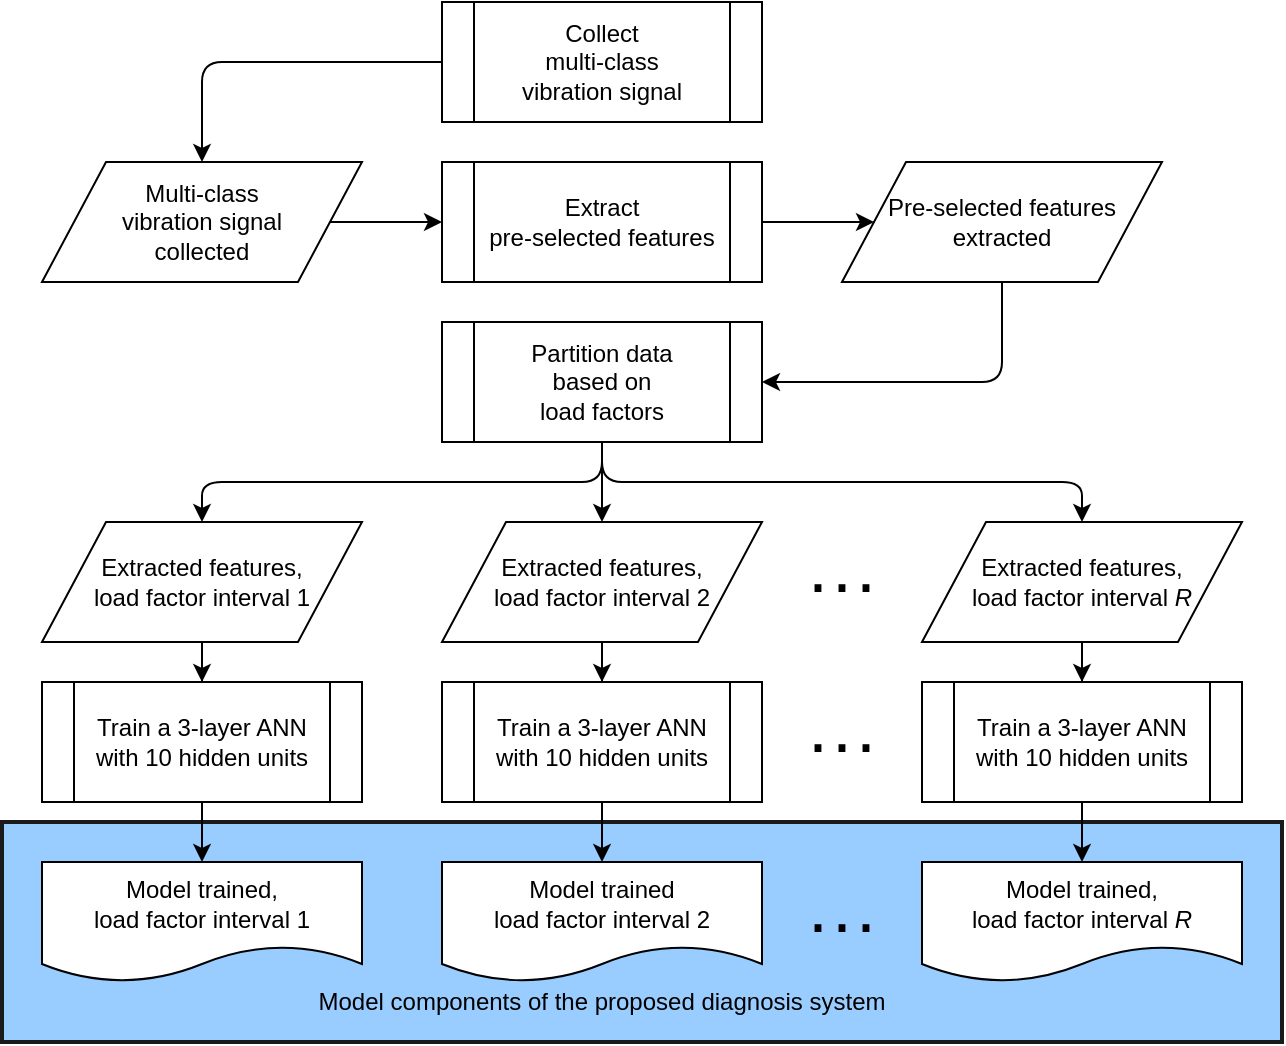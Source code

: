 <mxfile version="11.2.3" type="device" pages="1"><diagram id="MHAEnskrXZmmbcMKoCq1" name="Page-1"><mxGraphModel dx="1055" dy="521" grid="1" gridSize="10" guides="1" tooltips="1" connect="1" arrows="1" fold="1" page="1" pageScale="1" pageWidth="1169" pageHeight="1654" math="0" shadow="0"><root><mxCell id="0"/><mxCell id="1" parent="0"/><mxCell id="d2KZuwmooe_91V_LdL_B-36" value="" style="rounded=0;whiteSpace=wrap;html=1;labelBackgroundColor=none;strokeColor=#1A1A1A;strokeWidth=2;fillColor=#99CCFF;fontSize=18;fontColor=#000000;align=center;" parent="1" vertex="1"><mxGeometry x="220" y="730" width="640" height="110" as="geometry"/></mxCell><mxCell id="d2KZuwmooe_91V_LdL_B-2" value="Collect&lt;br&gt;multi-class&lt;br&gt;vibration signal" style="shape=process;whiteSpace=wrap;html=1;backgroundOutline=1;" parent="1" vertex="1"><mxGeometry x="440" y="320" width="160" height="60" as="geometry"/></mxCell><mxCell id="d2KZuwmooe_91V_LdL_B-8" value="" style="edgeStyle=orthogonalEdgeStyle;rounded=0;orthogonalLoop=1;jettySize=auto;html=1;" parent="1" source="d2KZuwmooe_91V_LdL_B-3" target="d2KZuwmooe_91V_LdL_B-6" edge="1"><mxGeometry relative="1" as="geometry"/></mxCell><mxCell id="d2KZuwmooe_91V_LdL_B-3" value="Multi-class&lt;br&gt;vibration signal&lt;br&gt;collected" style="shape=parallelogram;perimeter=parallelogramPerimeter;whiteSpace=wrap;html=1;" parent="1" vertex="1"><mxGeometry x="240" y="400" width="160" height="60" as="geometry"/></mxCell><mxCell id="d2KZuwmooe_91V_LdL_B-5" value="" style="edgeStyle=orthogonalEdgeStyle;rounded=0;orthogonalLoop=1;jettySize=auto;html=1;" parent="1" source="d2KZuwmooe_91V_LdL_B-6" target="d2KZuwmooe_91V_LdL_B-7" edge="1"><mxGeometry relative="1" as="geometry"/></mxCell><mxCell id="d2KZuwmooe_91V_LdL_B-6" value="Extract&lt;br&gt;pre-selected features" style="shape=process;whiteSpace=wrap;html=1;backgroundOutline=1;" parent="1" vertex="1"><mxGeometry x="440" y="400" width="160" height="60" as="geometry"/></mxCell><mxCell id="d2KZuwmooe_91V_LdL_B-7" value="Pre-selected features&lt;br&gt;extracted" style="shape=parallelogram;perimeter=parallelogramPerimeter;whiteSpace=wrap;html=1;" parent="1" vertex="1"><mxGeometry x="640" y="400" width="160" height="60" as="geometry"/></mxCell><mxCell id="d2KZuwmooe_91V_LdL_B-18" value="" style="edgeStyle=orthogonalEdgeStyle;rounded=0;orthogonalLoop=1;jettySize=auto;html=1;" parent="1" source="d2KZuwmooe_91V_LdL_B-10" target="d2KZuwmooe_91V_LdL_B-13" edge="1"><mxGeometry relative="1" as="geometry"/></mxCell><mxCell id="d2KZuwmooe_91V_LdL_B-10" value="Partition data&lt;br&gt;based on&lt;br&gt;load factors" style="shape=process;whiteSpace=wrap;html=1;backgroundOutline=1;" parent="1" vertex="1"><mxGeometry x="440" y="480" width="160" height="60" as="geometry"/></mxCell><mxCell id="d2KZuwmooe_91V_LdL_B-26" value="" style="edgeStyle=orthogonalEdgeStyle;rounded=0;orthogonalLoop=1;jettySize=auto;html=1;" parent="1" source="d2KZuwmooe_91V_LdL_B-13" target="d2KZuwmooe_91V_LdL_B-23" edge="1"><mxGeometry relative="1" as="geometry"/></mxCell><mxCell id="d2KZuwmooe_91V_LdL_B-13" value="Extracted features,&lt;br&gt;load factor interval 2" style="shape=parallelogram;perimeter=parallelogramPerimeter;whiteSpace=wrap;html=1;" parent="1" vertex="1"><mxGeometry x="440" y="580" width="160" height="60" as="geometry"/></mxCell><mxCell id="d2KZuwmooe_91V_LdL_B-25" value="" style="edgeStyle=orthogonalEdgeStyle;rounded=0;orthogonalLoop=1;jettySize=auto;html=1;" parent="1" source="d2KZuwmooe_91V_LdL_B-15" target="d2KZuwmooe_91V_LdL_B-22" edge="1"><mxGeometry relative="1" as="geometry"/></mxCell><mxCell id="d2KZuwmooe_91V_LdL_B-15" value="Extracted features,&lt;br&gt;load factor interval 1" style="shape=parallelogram;perimeter=parallelogramPerimeter;whiteSpace=wrap;html=1;" parent="1" vertex="1"><mxGeometry x="240" y="580" width="160" height="60" as="geometry"/></mxCell><mxCell id="d2KZuwmooe_91V_LdL_B-16" value="&lt;font style=&quot;font-size: 36px&quot;&gt;···&lt;/font&gt;" style="text;html=1;strokeColor=none;fillColor=none;align=center;verticalAlign=middle;whiteSpace=wrap;rounded=0;" parent="1" vertex="1"><mxGeometry x="620" y="600" width="40" height="20" as="geometry"/></mxCell><mxCell id="d2KZuwmooe_91V_LdL_B-27" value="" style="edgeStyle=orthogonalEdgeStyle;rounded=0;orthogonalLoop=1;jettySize=auto;html=1;" parent="1" source="d2KZuwmooe_91V_LdL_B-17" target="d2KZuwmooe_91V_LdL_B-24" edge="1"><mxGeometry relative="1" as="geometry"/></mxCell><mxCell id="d2KZuwmooe_91V_LdL_B-17" value="Extracted features,&lt;br&gt;load factor interval&amp;nbsp;&lt;i&gt;R&lt;/i&gt;" style="shape=parallelogram;perimeter=parallelogramPerimeter;whiteSpace=wrap;html=1;" parent="1" vertex="1"><mxGeometry x="680" y="580" width="160" height="60" as="geometry"/></mxCell><mxCell id="d2KZuwmooe_91V_LdL_B-19" value="" style="endArrow=classic;html=1;exitX=0.5;exitY=1;exitDx=0;exitDy=0;entryX=0.5;entryY=0;entryDx=0;entryDy=0;" parent="1" source="d2KZuwmooe_91V_LdL_B-10" target="d2KZuwmooe_91V_LdL_B-15" edge="1"><mxGeometry width="50" height="50" relative="1" as="geometry"><mxPoint x="240" y="710" as="sourcePoint"/><mxPoint x="290" y="660" as="targetPoint"/><Array as="points"><mxPoint x="520" y="560"/><mxPoint x="320" y="560"/></Array></mxGeometry></mxCell><mxCell id="d2KZuwmooe_91V_LdL_B-21" value="" style="endArrow=classic;html=1;exitX=0.5;exitY=1;exitDx=0;exitDy=0;entryX=0.5;entryY=0;entryDx=0;entryDy=0;" parent="1" source="d2KZuwmooe_91V_LdL_B-10" target="d2KZuwmooe_91V_LdL_B-17" edge="1"><mxGeometry width="50" height="50" relative="1" as="geometry"><mxPoint x="240" y="710" as="sourcePoint"/><mxPoint x="290" y="660" as="targetPoint"/><Array as="points"><mxPoint x="520" y="560"/><mxPoint x="760" y="560"/></Array></mxGeometry></mxCell><mxCell id="d2KZuwmooe_91V_LdL_B-33" value="" style="edgeStyle=orthogonalEdgeStyle;rounded=0;orthogonalLoop=1;jettySize=auto;html=1;" parent="1" source="d2KZuwmooe_91V_LdL_B-22" target="d2KZuwmooe_91V_LdL_B-29" edge="1"><mxGeometry relative="1" as="geometry"/></mxCell><mxCell id="d2KZuwmooe_91V_LdL_B-22" value="Train a 3-layer ANN&lt;br&gt;with 10 hidden units" style="shape=process;whiteSpace=wrap;html=1;backgroundOutline=1;fillColor=#FFFFFF;" parent="1" vertex="1"><mxGeometry x="240" y="660" width="160" height="60" as="geometry"/></mxCell><mxCell id="d2KZuwmooe_91V_LdL_B-34" value="" style="edgeStyle=orthogonalEdgeStyle;rounded=0;orthogonalLoop=1;jettySize=auto;html=1;" parent="1" source="d2KZuwmooe_91V_LdL_B-23" target="d2KZuwmooe_91V_LdL_B-30" edge="1"><mxGeometry relative="1" as="geometry"/></mxCell><mxCell id="d2KZuwmooe_91V_LdL_B-23" value="Train a 3-layer ANN&lt;br&gt;with 10 hidden units" style="shape=process;whiteSpace=wrap;html=1;backgroundOutline=1;fillColor=#FFFFFF;" parent="1" vertex="1"><mxGeometry x="440" y="660" width="160" height="60" as="geometry"/></mxCell><mxCell id="d2KZuwmooe_91V_LdL_B-35" value="" style="edgeStyle=orthogonalEdgeStyle;rounded=0;orthogonalLoop=1;jettySize=auto;html=1;" parent="1" source="d2KZuwmooe_91V_LdL_B-24" target="d2KZuwmooe_91V_LdL_B-31" edge="1"><mxGeometry relative="1" as="geometry"/></mxCell><mxCell id="d2KZuwmooe_91V_LdL_B-24" value="Train a 3-layer ANN&lt;br&gt;with 10 hidden units" style="shape=process;whiteSpace=wrap;html=1;backgroundOutline=1;fillColor=#FFFFFF;" parent="1" vertex="1"><mxGeometry x="680" y="660" width="160" height="60" as="geometry"/></mxCell><mxCell id="d2KZuwmooe_91V_LdL_B-28" value="&lt;font style=&quot;font-size: 36px&quot;&gt;···&lt;/font&gt;" style="text;html=1;strokeColor=none;fillColor=none;align=center;verticalAlign=middle;whiteSpace=wrap;rounded=0;" parent="1" vertex="1"><mxGeometry x="620" y="680" width="40" height="20" as="geometry"/></mxCell><mxCell id="d2KZuwmooe_91V_LdL_B-29" value="Model trained,&lt;br&gt;load factor interval 1" style="shape=document;whiteSpace=wrap;html=1;boundedLbl=1;" parent="1" vertex="1"><mxGeometry x="240" y="750" width="160" height="60" as="geometry"/></mxCell><mxCell id="d2KZuwmooe_91V_LdL_B-30" value="Model trained&lt;br&gt;load factor interval 2" style="shape=document;whiteSpace=wrap;html=1;boundedLbl=1;" parent="1" vertex="1"><mxGeometry x="440" y="750" width="160" height="60" as="geometry"/></mxCell><mxCell id="d2KZuwmooe_91V_LdL_B-31" value="Model trained,&lt;br&gt;load factor interval&amp;nbsp;&lt;i&gt;R&lt;/i&gt;" style="shape=document;whiteSpace=wrap;html=1;boundedLbl=1;" parent="1" vertex="1"><mxGeometry x="680" y="750" width="160" height="60" as="geometry"/></mxCell><mxCell id="d2KZuwmooe_91V_LdL_B-32" value="&lt;font style=&quot;font-size: 36px&quot;&gt;···&lt;/font&gt;" style="text;html=1;strokeColor=none;fillColor=none;align=center;verticalAlign=middle;whiteSpace=wrap;rounded=0;" parent="1" vertex="1"><mxGeometry x="620" y="770" width="40" height="20" as="geometry"/></mxCell><mxCell id="d2KZuwmooe_91V_LdL_B-37" value="Model components of the proposed diagnosis system" style="text;html=1;strokeColor=none;fillColor=none;align=center;verticalAlign=middle;whiteSpace=wrap;rounded=0;" parent="1" vertex="1"><mxGeometry x="370" y="810" width="300" height="20" as="geometry"/></mxCell><mxCell id="Ele9Ug1TyPcDbYKJmWgg-1" value="" style="endArrow=classic;html=1;exitX=0;exitY=0.5;exitDx=0;exitDy=0;entryX=0.5;entryY=0;entryDx=0;entryDy=0;" edge="1" parent="1" source="d2KZuwmooe_91V_LdL_B-2" target="d2KZuwmooe_91V_LdL_B-3"><mxGeometry width="50" height="50" relative="1" as="geometry"><mxPoint x="110" y="466.364" as="sourcePoint"/><mxPoint x="160" y="416.364" as="targetPoint"/><Array as="points"><mxPoint x="320" y="350"/></Array></mxGeometry></mxCell><mxCell id="Ele9Ug1TyPcDbYKJmWgg-2" value="" style="endArrow=classic;html=1;exitX=0.5;exitY=1;exitDx=0;exitDy=0;entryX=1;entryY=0.5;entryDx=0;entryDy=0;" edge="1" parent="1" source="d2KZuwmooe_91V_LdL_B-7" target="d2KZuwmooe_91V_LdL_B-10"><mxGeometry width="50" height="50" relative="1" as="geometry"><mxPoint x="835" y="470" as="sourcePoint"/><mxPoint x="885" y="420" as="targetPoint"/><Array as="points"><mxPoint x="720" y="510"/></Array></mxGeometry></mxCell></root></mxGraphModel></diagram></mxfile>